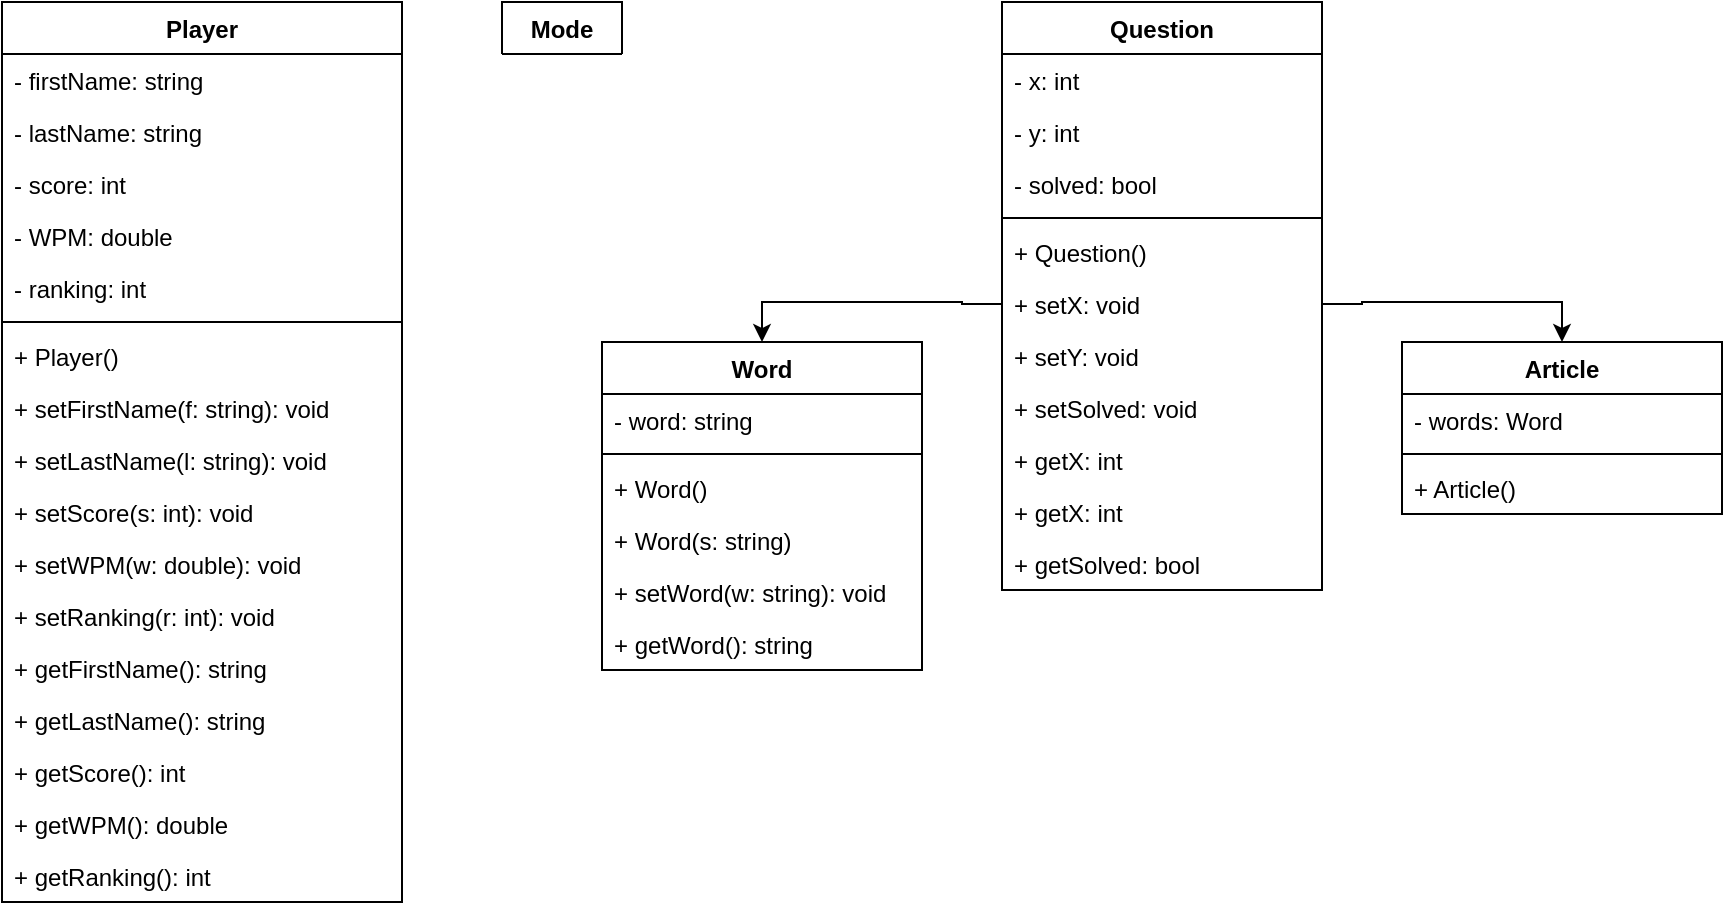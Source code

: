 <mxfile version="14.5.3" type="github">
  <diagram id="6Dkqgkf7vsBd3afeo5NH" name="Page-1">
    <mxGraphModel dx="1038" dy="585" grid="1" gridSize="10" guides="1" tooltips="1" connect="1" arrows="1" fold="1" page="1" pageScale="1" pageWidth="827" pageHeight="1169" math="0" shadow="0">
      <root>
        <mxCell id="0" />
        <mxCell id="1" parent="0" />
        <mxCell id="QzMkt83mJQYd9oITkBXi-1" value="Question" style="swimlane;fontStyle=1;align=center;verticalAlign=top;childLayout=stackLayout;horizontal=1;startSize=26;horizontalStack=0;resizeParent=1;resizeParentMax=0;resizeLast=0;collapsible=1;marginBottom=0;" parent="1" vertex="1">
          <mxGeometry x="540" y="20" width="160" height="294" as="geometry" />
        </mxCell>
        <mxCell id="QzMkt83mJQYd9oITkBXi-2" value="- x: int" style="text;strokeColor=none;fillColor=none;align=left;verticalAlign=top;spacingLeft=4;spacingRight=4;overflow=hidden;rotatable=0;points=[[0,0.5],[1,0.5]];portConstraint=eastwest;" parent="QzMkt83mJQYd9oITkBXi-1" vertex="1">
          <mxGeometry y="26" width="160" height="26" as="geometry" />
        </mxCell>
        <mxCell id="QzMkt83mJQYd9oITkBXi-40" value="- y: int" style="text;strokeColor=none;fillColor=none;align=left;verticalAlign=top;spacingLeft=4;spacingRight=4;overflow=hidden;rotatable=0;points=[[0,0.5],[1,0.5]];portConstraint=eastwest;" parent="QzMkt83mJQYd9oITkBXi-1" vertex="1">
          <mxGeometry y="52" width="160" height="26" as="geometry" />
        </mxCell>
        <mxCell id="QzMkt83mJQYd9oITkBXi-45" value="- solved: bool" style="text;strokeColor=none;fillColor=none;align=left;verticalAlign=top;spacingLeft=4;spacingRight=4;overflow=hidden;rotatable=0;points=[[0,0.5],[1,0.5]];portConstraint=eastwest;" parent="QzMkt83mJQYd9oITkBXi-1" vertex="1">
          <mxGeometry y="78" width="160" height="26" as="geometry" />
        </mxCell>
        <mxCell id="QzMkt83mJQYd9oITkBXi-3" value="" style="line;strokeWidth=1;fillColor=none;align=left;verticalAlign=middle;spacingTop=-1;spacingLeft=3;spacingRight=3;rotatable=0;labelPosition=right;points=[];portConstraint=eastwest;" parent="QzMkt83mJQYd9oITkBXi-1" vertex="1">
          <mxGeometry y="104" width="160" height="8" as="geometry" />
        </mxCell>
        <mxCell id="QzMkt83mJQYd9oITkBXi-4" value="+ Question()" style="text;strokeColor=none;fillColor=none;align=left;verticalAlign=top;spacingLeft=4;spacingRight=4;overflow=hidden;rotatable=0;points=[[0,0.5],[1,0.5]];portConstraint=eastwest;" parent="QzMkt83mJQYd9oITkBXi-1" vertex="1">
          <mxGeometry y="112" width="160" height="26" as="geometry" />
        </mxCell>
        <mxCell id="QzMkt83mJQYd9oITkBXi-35" value="+ setX: void" style="text;strokeColor=none;fillColor=none;align=left;verticalAlign=top;spacingLeft=4;spacingRight=4;overflow=hidden;rotatable=0;points=[[0,0.5],[1,0.5]];portConstraint=eastwest;" parent="QzMkt83mJQYd9oITkBXi-1" vertex="1">
          <mxGeometry y="138" width="160" height="26" as="geometry" />
        </mxCell>
        <mxCell id="QzMkt83mJQYd9oITkBXi-41" value="+ setY: void" style="text;strokeColor=none;fillColor=none;align=left;verticalAlign=top;spacingLeft=4;spacingRight=4;overflow=hidden;rotatable=0;points=[[0,0.5],[1,0.5]];portConstraint=eastwest;" parent="QzMkt83mJQYd9oITkBXi-1" vertex="1">
          <mxGeometry y="164" width="160" height="26" as="geometry" />
        </mxCell>
        <mxCell id="QzMkt83mJQYd9oITkBXi-46" value="+ setSolved: void" style="text;strokeColor=none;fillColor=none;align=left;verticalAlign=top;spacingLeft=4;spacingRight=4;overflow=hidden;rotatable=0;points=[[0,0.5],[1,0.5]];portConstraint=eastwest;" parent="QzMkt83mJQYd9oITkBXi-1" vertex="1">
          <mxGeometry y="190" width="160" height="26" as="geometry" />
        </mxCell>
        <mxCell id="QzMkt83mJQYd9oITkBXi-42" value="+ getX: int" style="text;strokeColor=none;fillColor=none;align=left;verticalAlign=top;spacingLeft=4;spacingRight=4;overflow=hidden;rotatable=0;points=[[0,0.5],[1,0.5]];portConstraint=eastwest;" parent="QzMkt83mJQYd9oITkBXi-1" vertex="1">
          <mxGeometry y="216" width="160" height="26" as="geometry" />
        </mxCell>
        <mxCell id="QzMkt83mJQYd9oITkBXi-43" value="+ getX: int" style="text;strokeColor=none;fillColor=none;align=left;verticalAlign=top;spacingLeft=4;spacingRight=4;overflow=hidden;rotatable=0;points=[[0,0.5],[1,0.5]];portConstraint=eastwest;" parent="QzMkt83mJQYd9oITkBXi-1" vertex="1">
          <mxGeometry y="242" width="160" height="26" as="geometry" />
        </mxCell>
        <mxCell id="QzMkt83mJQYd9oITkBXi-44" value="+ getSolved: bool" style="text;strokeColor=none;fillColor=none;align=left;verticalAlign=top;spacingLeft=4;spacingRight=4;overflow=hidden;rotatable=0;points=[[0,0.5],[1,0.5]];portConstraint=eastwest;" parent="QzMkt83mJQYd9oITkBXi-1" vertex="1">
          <mxGeometry y="268" width="160" height="26" as="geometry" />
        </mxCell>
        <mxCell id="Sx2QVABSTrViNIa_IxR7-1" value="Player" style="swimlane;fontStyle=1;align=center;verticalAlign=top;childLayout=stackLayout;horizontal=1;startSize=26;horizontalStack=0;resizeParent=1;resizeParentMax=0;resizeLast=0;collapsible=1;marginBottom=0;" parent="1" vertex="1">
          <mxGeometry x="40" y="20" width="200" height="450" as="geometry" />
        </mxCell>
        <mxCell id="Sx2QVABSTrViNIa_IxR7-18" value="- firstName: string" style="text;strokeColor=none;fillColor=none;align=left;verticalAlign=top;spacingLeft=4;spacingRight=4;overflow=hidden;rotatable=0;points=[[0,0.5],[1,0.5]];portConstraint=eastwest;" parent="Sx2QVABSTrViNIa_IxR7-1" vertex="1">
          <mxGeometry y="26" width="200" height="26" as="geometry" />
        </mxCell>
        <mxCell id="Sx2QVABSTrViNIa_IxR7-19" value="- lastName: string" style="text;strokeColor=none;fillColor=none;align=left;verticalAlign=top;spacingLeft=4;spacingRight=4;overflow=hidden;rotatable=0;points=[[0,0.5],[1,0.5]];portConstraint=eastwest;" parent="Sx2QVABSTrViNIa_IxR7-1" vertex="1">
          <mxGeometry y="52" width="200" height="26" as="geometry" />
        </mxCell>
        <mxCell id="Sx2QVABSTrViNIa_IxR7-20" value="- score: int" style="text;strokeColor=none;fillColor=none;align=left;verticalAlign=top;spacingLeft=4;spacingRight=4;overflow=hidden;rotatable=0;points=[[0,0.5],[1,0.5]];portConstraint=eastwest;" parent="Sx2QVABSTrViNIa_IxR7-1" vertex="1">
          <mxGeometry y="78" width="200" height="26" as="geometry" />
        </mxCell>
        <mxCell id="Sx2QVABSTrViNIa_IxR7-21" value="- WPM: double" style="text;strokeColor=none;fillColor=none;align=left;verticalAlign=top;spacingLeft=4;spacingRight=4;overflow=hidden;rotatable=0;points=[[0,0.5],[1,0.5]];portConstraint=eastwest;" parent="Sx2QVABSTrViNIa_IxR7-1" vertex="1">
          <mxGeometry y="104" width="200" height="26" as="geometry" />
        </mxCell>
        <mxCell id="Sx2QVABSTrViNIa_IxR7-23" value="- ranking: int" style="text;strokeColor=none;fillColor=none;align=left;verticalAlign=top;spacingLeft=4;spacingRight=4;overflow=hidden;rotatable=0;points=[[0,0.5],[1,0.5]];portConstraint=eastwest;" parent="Sx2QVABSTrViNIa_IxR7-1" vertex="1">
          <mxGeometry y="130" width="200" height="26" as="geometry" />
        </mxCell>
        <mxCell id="Sx2QVABSTrViNIa_IxR7-3" value="" style="line;strokeWidth=1;fillColor=none;align=left;verticalAlign=middle;spacingTop=-1;spacingLeft=3;spacingRight=3;rotatable=0;labelPosition=right;points=[];portConstraint=eastwest;" parent="Sx2QVABSTrViNIa_IxR7-1" vertex="1">
          <mxGeometry y="156" width="200" height="8" as="geometry" />
        </mxCell>
        <mxCell id="Sx2QVABSTrViNIa_IxR7-4" value="+ Player()" style="text;strokeColor=none;fillColor=none;align=left;verticalAlign=top;spacingLeft=4;spacingRight=4;overflow=hidden;rotatable=0;points=[[0,0.5],[1,0.5]];portConstraint=eastwest;" parent="Sx2QVABSTrViNIa_IxR7-1" vertex="1">
          <mxGeometry y="164" width="200" height="26" as="geometry" />
        </mxCell>
        <mxCell id="Sx2QVABSTrViNIa_IxR7-25" value="+ setFirstName(f: string): void" style="text;strokeColor=none;fillColor=none;align=left;verticalAlign=top;spacingLeft=4;spacingRight=4;overflow=hidden;rotatable=0;points=[[0,0.5],[1,0.5]];portConstraint=eastwest;" parent="Sx2QVABSTrViNIa_IxR7-1" vertex="1">
          <mxGeometry y="190" width="200" height="26" as="geometry" />
        </mxCell>
        <mxCell id="Sx2QVABSTrViNIa_IxR7-24" value="+ setLastName(l: string): void" style="text;strokeColor=none;fillColor=none;align=left;verticalAlign=top;spacingLeft=4;spacingRight=4;overflow=hidden;rotatable=0;points=[[0,0.5],[1,0.5]];portConstraint=eastwest;" parent="Sx2QVABSTrViNIa_IxR7-1" vertex="1">
          <mxGeometry y="216" width="200" height="26" as="geometry" />
        </mxCell>
        <mxCell id="Sx2QVABSTrViNIa_IxR7-30" value="+ setScore(s: int): void" style="text;strokeColor=none;fillColor=none;align=left;verticalAlign=top;spacingLeft=4;spacingRight=4;overflow=hidden;rotatable=0;points=[[0,0.5],[1,0.5]];portConstraint=eastwest;" parent="Sx2QVABSTrViNIa_IxR7-1" vertex="1">
          <mxGeometry y="242" width="200" height="26" as="geometry" />
        </mxCell>
        <mxCell id="Sx2QVABSTrViNIa_IxR7-32" value="+ setWPM(w: double): void" style="text;strokeColor=none;fillColor=none;align=left;verticalAlign=top;spacingLeft=4;spacingRight=4;overflow=hidden;rotatable=0;points=[[0,0.5],[1,0.5]];portConstraint=eastwest;" parent="Sx2QVABSTrViNIa_IxR7-1" vertex="1">
          <mxGeometry y="268" width="200" height="26" as="geometry" />
        </mxCell>
        <mxCell id="3049RqQAlL6zbqcl-8_L-1" value="+ setRanking(r: int): void" style="text;strokeColor=none;fillColor=none;align=left;verticalAlign=top;spacingLeft=4;spacingRight=4;overflow=hidden;rotatable=0;points=[[0,0.5],[1,0.5]];portConstraint=eastwest;" parent="Sx2QVABSTrViNIa_IxR7-1" vertex="1">
          <mxGeometry y="294" width="200" height="26" as="geometry" />
        </mxCell>
        <mxCell id="Sx2QVABSTrViNIa_IxR7-31" value="+ getFirstName(): string" style="text;strokeColor=none;fillColor=none;align=left;verticalAlign=top;spacingLeft=4;spacingRight=4;overflow=hidden;rotatable=0;points=[[0,0.5],[1,0.5]];portConstraint=eastwest;" parent="Sx2QVABSTrViNIa_IxR7-1" vertex="1">
          <mxGeometry y="320" width="200" height="26" as="geometry" />
        </mxCell>
        <mxCell id="Sx2QVABSTrViNIa_IxR7-39" value="+ getLastName(): string" style="text;strokeColor=none;fillColor=none;align=left;verticalAlign=top;spacingLeft=4;spacingRight=4;overflow=hidden;rotatable=0;points=[[0,0.5],[1,0.5]];portConstraint=eastwest;" parent="Sx2QVABSTrViNIa_IxR7-1" vertex="1">
          <mxGeometry y="346" width="200" height="26" as="geometry" />
        </mxCell>
        <mxCell id="Sx2QVABSTrViNIa_IxR7-37" value="+ getScore(): int" style="text;strokeColor=none;fillColor=none;align=left;verticalAlign=top;spacingLeft=4;spacingRight=4;overflow=hidden;rotatable=0;points=[[0,0.5],[1,0.5]];portConstraint=eastwest;" parent="Sx2QVABSTrViNIa_IxR7-1" vertex="1">
          <mxGeometry y="372" width="200" height="26" as="geometry" />
        </mxCell>
        <mxCell id="Sx2QVABSTrViNIa_IxR7-36" value="+ getWPM(): double" style="text;strokeColor=none;fillColor=none;align=left;verticalAlign=top;spacingLeft=4;spacingRight=4;overflow=hidden;rotatable=0;points=[[0,0.5],[1,0.5]];portConstraint=eastwest;" parent="Sx2QVABSTrViNIa_IxR7-1" vertex="1">
          <mxGeometry y="398" width="200" height="26" as="geometry" />
        </mxCell>
        <mxCell id="Sx2QVABSTrViNIa_IxR7-38" value="+ getRanking(): int" style="text;strokeColor=none;fillColor=none;align=left;verticalAlign=top;spacingLeft=4;spacingRight=4;overflow=hidden;rotatable=0;points=[[0,0.5],[1,0.5]];portConstraint=eastwest;" parent="Sx2QVABSTrViNIa_IxR7-1" vertex="1">
          <mxGeometry y="424" width="200" height="26" as="geometry" />
        </mxCell>
        <mxCell id="Sx2QVABSTrViNIa_IxR7-6" value="Mode" style="swimlane;fontStyle=1;align=center;verticalAlign=top;childLayout=stackLayout;horizontal=1;startSize=26;horizontalStack=0;resizeParent=1;resizeParentMax=0;resizeLast=0;collapsible=1;marginBottom=0;" parent="1" vertex="1" collapsed="1">
          <mxGeometry x="290" y="20" width="60" height="26" as="geometry">
            <mxRectangle x="730" y="350" width="160" height="86" as="alternateBounds" />
          </mxGeometry>
        </mxCell>
        <mxCell id="Sx2QVABSTrViNIa_IxR7-7" value="+ field: type" style="text;strokeColor=none;fillColor=none;align=left;verticalAlign=top;spacingLeft=4;spacingRight=4;overflow=hidden;rotatable=0;points=[[0,0.5],[1,0.5]];portConstraint=eastwest;" parent="Sx2QVABSTrViNIa_IxR7-6" vertex="1">
          <mxGeometry y="26" width="60" height="26" as="geometry" />
        </mxCell>
        <mxCell id="Sx2QVABSTrViNIa_IxR7-8" value="" style="line;strokeWidth=1;fillColor=none;align=left;verticalAlign=middle;spacingTop=-1;spacingLeft=3;spacingRight=3;rotatable=0;labelPosition=right;points=[];portConstraint=eastwest;" parent="Sx2QVABSTrViNIa_IxR7-6" vertex="1">
          <mxGeometry y="52" width="60" height="8" as="geometry" />
        </mxCell>
        <mxCell id="Sx2QVABSTrViNIa_IxR7-9" value="+ Mode()" style="text;strokeColor=none;fillColor=none;align=left;verticalAlign=top;spacingLeft=4;spacingRight=4;overflow=hidden;rotatable=0;points=[[0,0.5],[1,0.5]];portConstraint=eastwest;" parent="Sx2QVABSTrViNIa_IxR7-6" vertex="1">
          <mxGeometry y="60" width="60" height="26" as="geometry" />
        </mxCell>
        <mxCell id="Sx2QVABSTrViNIa_IxR7-10" value="Article" style="swimlane;fontStyle=1;align=center;verticalAlign=top;childLayout=stackLayout;horizontal=1;startSize=26;horizontalStack=0;resizeParent=1;resizeParentMax=0;resizeLast=0;collapsible=1;marginBottom=0;" parent="1" vertex="1">
          <mxGeometry x="740" y="190" width="160" height="86" as="geometry" />
        </mxCell>
        <mxCell id="Sx2QVABSTrViNIa_IxR7-11" value="- words: Word" style="text;strokeColor=none;fillColor=none;align=left;verticalAlign=top;spacingLeft=4;spacingRight=4;overflow=hidden;rotatable=0;points=[[0,0.5],[1,0.5]];portConstraint=eastwest;" parent="Sx2QVABSTrViNIa_IxR7-10" vertex="1">
          <mxGeometry y="26" width="160" height="26" as="geometry" />
        </mxCell>
        <mxCell id="Sx2QVABSTrViNIa_IxR7-12" value="" style="line;strokeWidth=1;fillColor=none;align=left;verticalAlign=middle;spacingTop=-1;spacingLeft=3;spacingRight=3;rotatable=0;labelPosition=right;points=[];portConstraint=eastwest;" parent="Sx2QVABSTrViNIa_IxR7-10" vertex="1">
          <mxGeometry y="52" width="160" height="8" as="geometry" />
        </mxCell>
        <mxCell id="Sx2QVABSTrViNIa_IxR7-13" value="+ Article()" style="text;strokeColor=none;fillColor=none;align=left;verticalAlign=top;spacingLeft=4;spacingRight=4;overflow=hidden;rotatable=0;points=[[0,0.5],[1,0.5]];portConstraint=eastwest;" parent="Sx2QVABSTrViNIa_IxR7-10" vertex="1">
          <mxGeometry y="60" width="160" height="26" as="geometry" />
        </mxCell>
        <mxCell id="4VHNuLE-CauTIns_YxSl-2" style="edgeStyle=orthogonalEdgeStyle;rounded=0;orthogonalLoop=1;jettySize=auto;html=1;" edge="1" parent="1" source="QzMkt83mJQYd9oITkBXi-35" target="Sx2QVABSTrViNIa_IxR7-10">
          <mxGeometry relative="1" as="geometry" />
        </mxCell>
        <mxCell id="3049RqQAlL6zbqcl-8_L-2" value="Word" style="swimlane;fontStyle=1;align=center;verticalAlign=top;childLayout=stackLayout;horizontal=1;startSize=26;horizontalStack=0;resizeParent=1;resizeParentMax=0;resizeLast=0;collapsible=1;marginBottom=0;" parent="1" vertex="1">
          <mxGeometry x="340" y="190" width="160" height="164" as="geometry" />
        </mxCell>
        <mxCell id="3049RqQAlL6zbqcl-8_L-3" value="- word: string" style="text;strokeColor=none;fillColor=none;align=left;verticalAlign=top;spacingLeft=4;spacingRight=4;overflow=hidden;rotatable=0;points=[[0,0.5],[1,0.5]];portConstraint=eastwest;" parent="3049RqQAlL6zbqcl-8_L-2" vertex="1">
          <mxGeometry y="26" width="160" height="26" as="geometry" />
        </mxCell>
        <mxCell id="3049RqQAlL6zbqcl-8_L-4" value="" style="line;strokeWidth=1;fillColor=none;align=left;verticalAlign=middle;spacingTop=-1;spacingLeft=3;spacingRight=3;rotatable=0;labelPosition=right;points=[];portConstraint=eastwest;" parent="3049RqQAlL6zbqcl-8_L-2" vertex="1">
          <mxGeometry y="52" width="160" height="8" as="geometry" />
        </mxCell>
        <mxCell id="3049RqQAlL6zbqcl-8_L-5" value="+ Word()&#xa;" style="text;strokeColor=none;fillColor=none;align=left;verticalAlign=top;spacingLeft=4;spacingRight=4;overflow=hidden;rotatable=0;points=[[0,0.5],[1,0.5]];portConstraint=eastwest;" parent="3049RqQAlL6zbqcl-8_L-2" vertex="1">
          <mxGeometry y="60" width="160" height="26" as="geometry" />
        </mxCell>
        <mxCell id="4VHNuLE-CauTIns_YxSl-4" value="+ Word(s: string)&#xa;" style="text;strokeColor=none;fillColor=none;align=left;verticalAlign=top;spacingLeft=4;spacingRight=4;overflow=hidden;rotatable=0;points=[[0,0.5],[1,0.5]];portConstraint=eastwest;" vertex="1" parent="3049RqQAlL6zbqcl-8_L-2">
          <mxGeometry y="86" width="160" height="26" as="geometry" />
        </mxCell>
        <mxCell id="3049RqQAlL6zbqcl-8_L-6" value="+ setWord(w: string): void" style="text;strokeColor=none;fillColor=none;align=left;verticalAlign=top;spacingLeft=4;spacingRight=4;overflow=hidden;rotatable=0;points=[[0,0.5],[1,0.5]];portConstraint=eastwest;" parent="3049RqQAlL6zbqcl-8_L-2" vertex="1">
          <mxGeometry y="112" width="160" height="26" as="geometry" />
        </mxCell>
        <mxCell id="3049RqQAlL6zbqcl-8_L-7" value="+ getWord(): string" style="text;strokeColor=none;fillColor=none;align=left;verticalAlign=top;spacingLeft=4;spacingRight=4;overflow=hidden;rotatable=0;points=[[0,0.5],[1,0.5]];portConstraint=eastwest;" parent="3049RqQAlL6zbqcl-8_L-2" vertex="1">
          <mxGeometry y="138" width="160" height="26" as="geometry" />
        </mxCell>
        <mxCell id="4VHNuLE-CauTIns_YxSl-1" style="edgeStyle=orthogonalEdgeStyle;rounded=0;orthogonalLoop=1;jettySize=auto;html=1;" edge="1" parent="1" source="QzMkt83mJQYd9oITkBXi-35" target="3049RqQAlL6zbqcl-8_L-2">
          <mxGeometry relative="1" as="geometry" />
        </mxCell>
      </root>
    </mxGraphModel>
  </diagram>
</mxfile>
